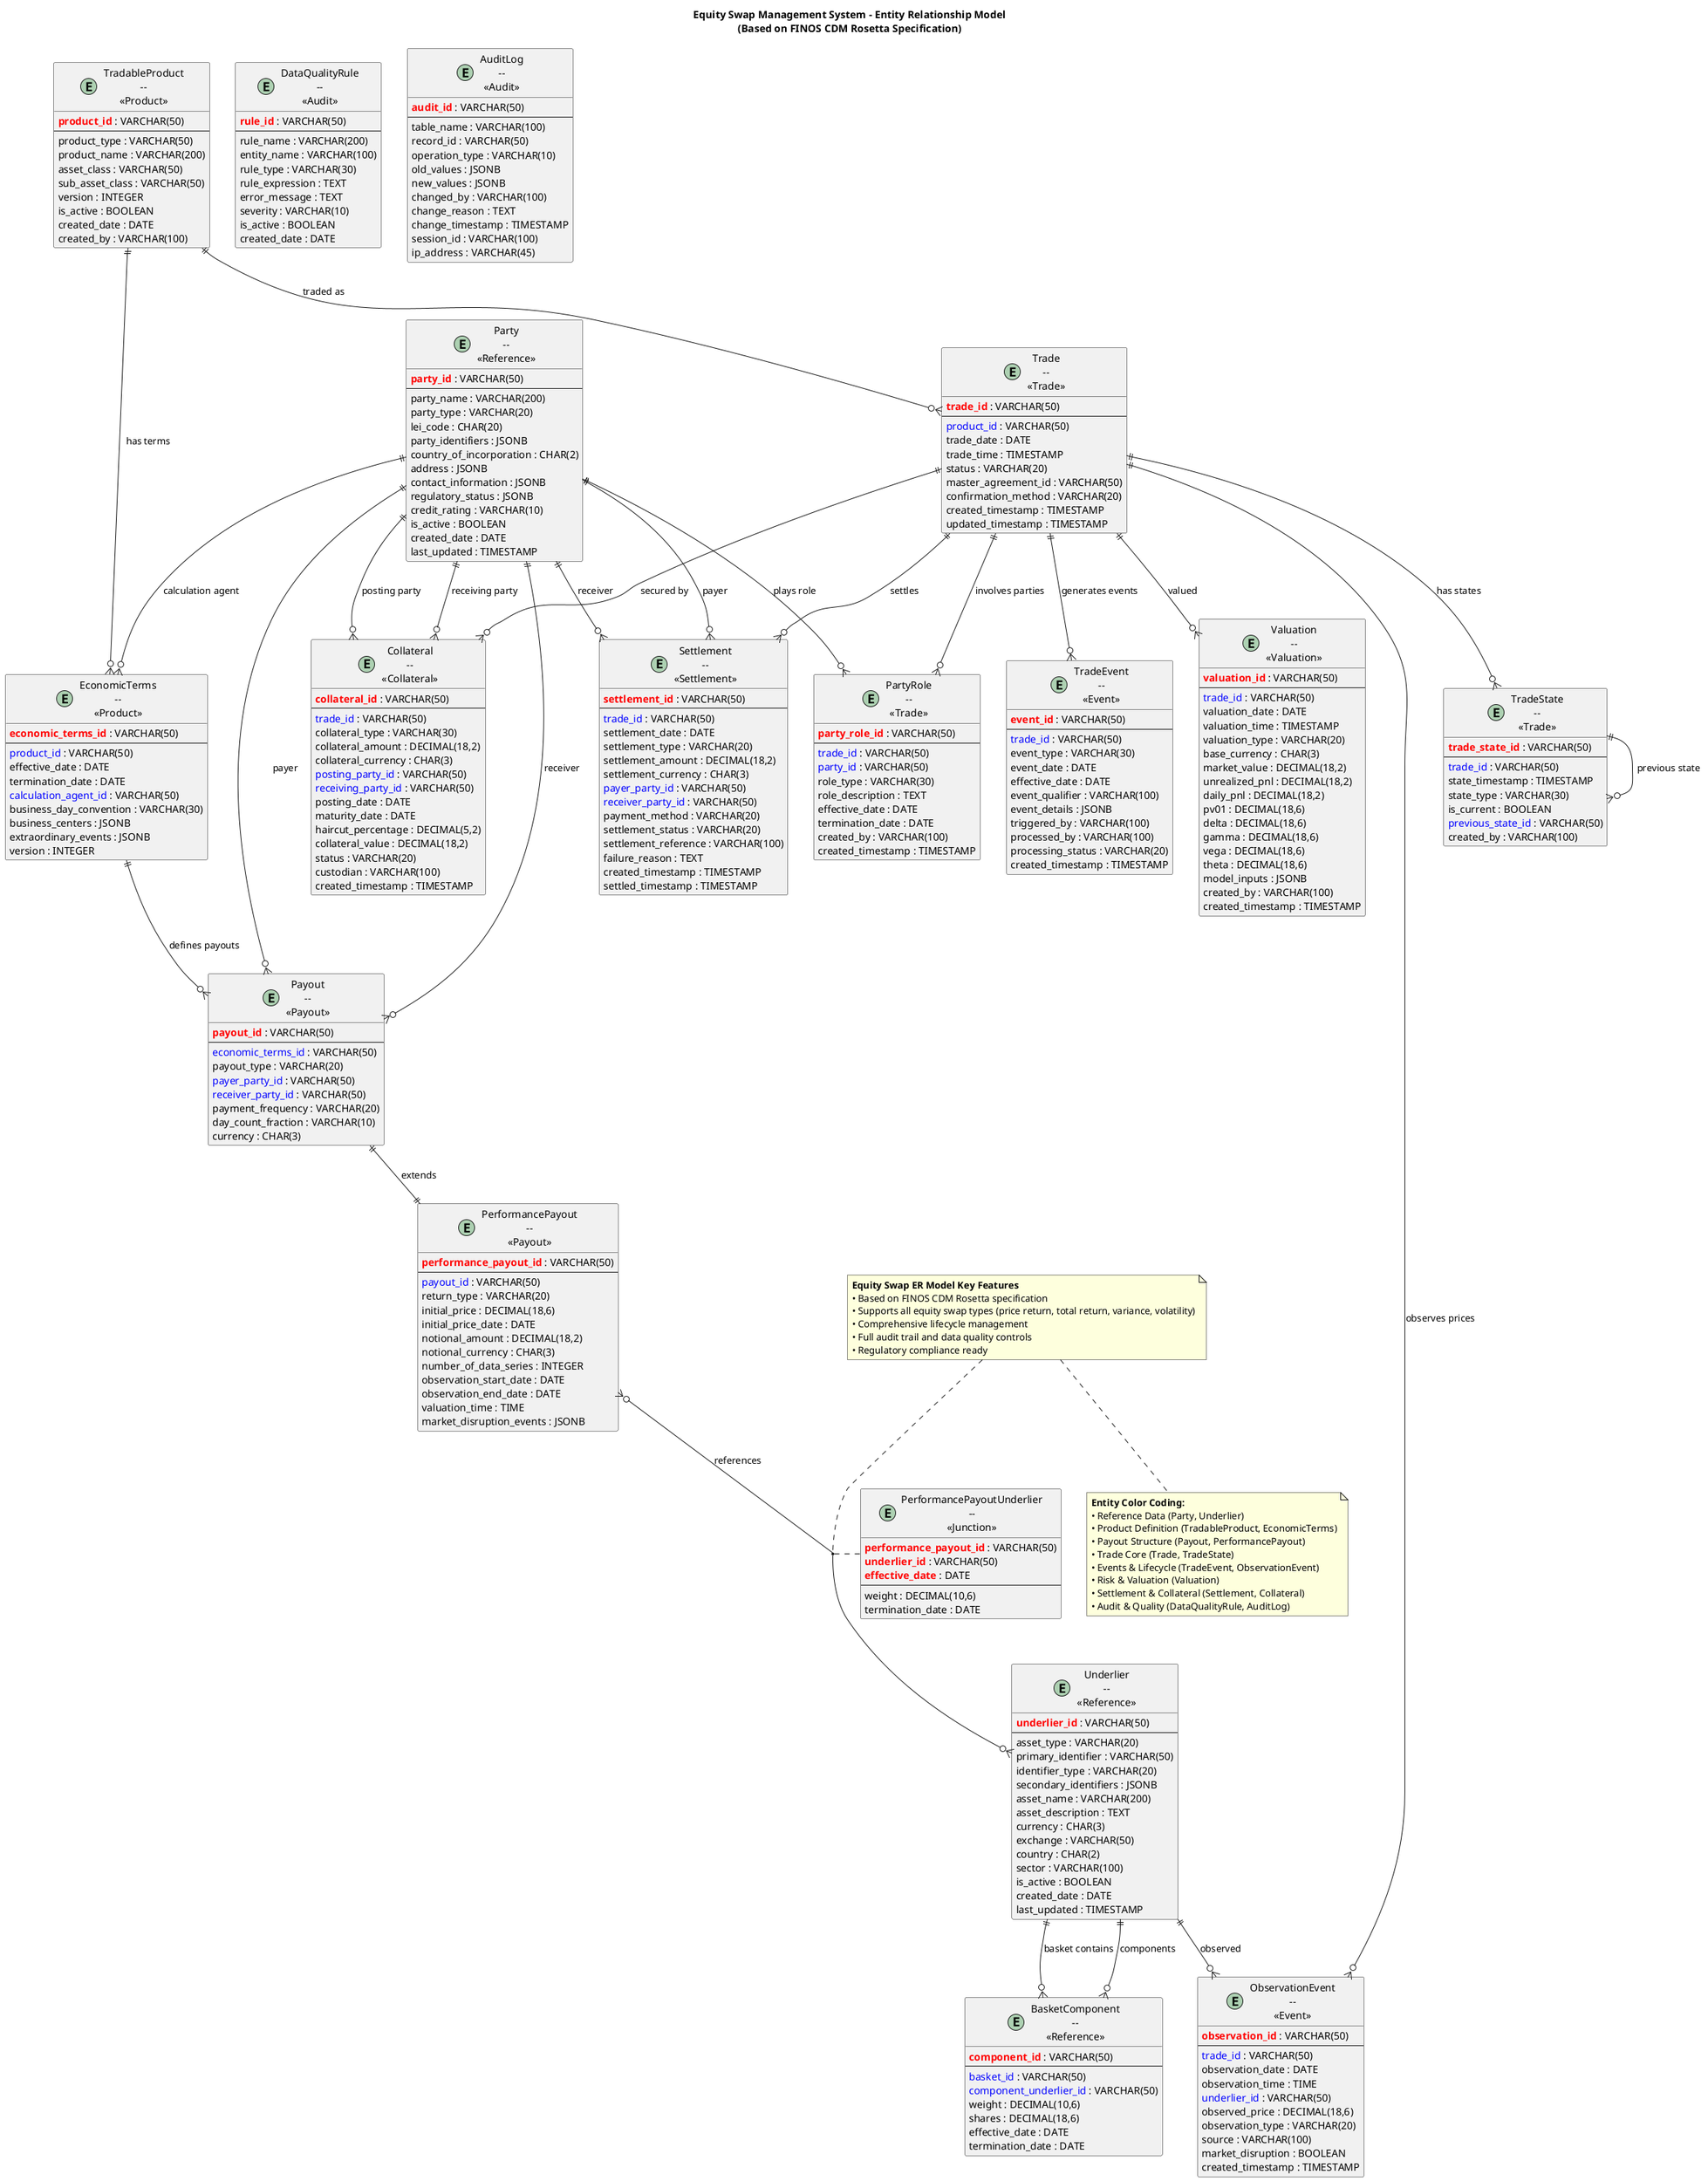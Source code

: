 @startuml Equity_Swap_ER_Diagram
!define ENTITY(name,type) entity name as "name\n--\n<<type>>"
!define PRIMARY_KEY(key) <b><color:red>key</color></b>
!define FOREIGN_KEY(key) <color:blue>key</color>

title Equity Swap Management System - Entity Relationship Model\n(Based on FINOS CDM Rosetta Specification)

' =============================================================================
' REFERENCE DATA ENTITIES
' =============================================================================

ENTITY(Party, Reference) {
  PRIMARY_KEY(party_id) : VARCHAR(50)
  --
  party_name : VARCHAR(200)
  party_type : VARCHAR(20)
  lei_code : CHAR(20)
  party_identifiers : JSONB
  country_of_incorporation : CHAR(2)
  address : JSONB
  contact_information : JSONB
  regulatory_status : JSONB
  credit_rating : VARCHAR(10)
  is_active : BOOLEAN
  created_date : DATE
  last_updated : TIMESTAMP
}

ENTITY(Underlier, Reference) {
  PRIMARY_KEY(underlier_id) : VARCHAR(50)
  --
  asset_type : VARCHAR(20)
  primary_identifier : VARCHAR(50)
  identifier_type : VARCHAR(20)
  secondary_identifiers : JSONB
  asset_name : VARCHAR(200)
  asset_description : TEXT
  currency : CHAR(3)
  exchange : VARCHAR(50)
  country : CHAR(2)
  sector : VARCHAR(100)
  is_active : BOOLEAN
  created_date : DATE
  last_updated : TIMESTAMP
}

ENTITY(BasketComponent, Reference) {
  PRIMARY_KEY(component_id) : VARCHAR(50)
  --
  FOREIGN_KEY(basket_id) : VARCHAR(50)
  FOREIGN_KEY(component_underlier_id) : VARCHAR(50)
  weight : DECIMAL(10,6)
  shares : DECIMAL(18,6)
  effective_date : DATE
  termination_date : DATE
}

' =============================================================================
' PRODUCT DEFINITION ENTITIES
' =============================================================================

ENTITY(TradableProduct, Product) {
  PRIMARY_KEY(product_id) : VARCHAR(50)
  --
  product_type : VARCHAR(50)
  product_name : VARCHAR(200)
  asset_class : VARCHAR(50)
  sub_asset_class : VARCHAR(50)
  version : INTEGER
  is_active : BOOLEAN
  created_date : DATE
  created_by : VARCHAR(100)
}

ENTITY(EconomicTerms, Product) {
  PRIMARY_KEY(economic_terms_id) : VARCHAR(50)
  --
  FOREIGN_KEY(product_id) : VARCHAR(50)
  effective_date : DATE
  termination_date : DATE
  FOREIGN_KEY(calculation_agent_id) : VARCHAR(50)
  business_day_convention : VARCHAR(30)
  business_centers : JSONB
  extraordinary_events : JSONB
  version : INTEGER
}

' =============================================================================
' PAYOUT STRUCTURE ENTITIES
' =============================================================================

ENTITY(Payout, Payout) {
  PRIMARY_KEY(payout_id) : VARCHAR(50)
  --
  FOREIGN_KEY(economic_terms_id) : VARCHAR(50)
  payout_type : VARCHAR(20)
  FOREIGN_KEY(payer_party_id) : VARCHAR(50)
  FOREIGN_KEY(receiver_party_id) : VARCHAR(50)
  payment_frequency : VARCHAR(20)
  day_count_fraction : VARCHAR(10)
  currency : CHAR(3)
}

ENTITY(PerformancePayout, Payout) {
  PRIMARY_KEY(performance_payout_id) : VARCHAR(50)
  --
  FOREIGN_KEY(payout_id) : VARCHAR(50)
  return_type : VARCHAR(20)
  initial_price : DECIMAL(18,6)
  initial_price_date : DATE
  notional_amount : DECIMAL(18,2)
  notional_currency : CHAR(3)
  number_of_data_series : INTEGER
  observation_start_date : DATE
  observation_end_date : DATE
  valuation_time : TIME
  market_disruption_events : JSONB
}

ENTITY(PerformancePayoutUnderlier, Junction) {
  PRIMARY_KEY(performance_payout_id) : VARCHAR(50)
  PRIMARY_KEY(underlier_id) : VARCHAR(50)
  PRIMARY_KEY(effective_date) : DATE
  --
  weight : DECIMAL(10,6)
  termination_date : DATE
}

' =============================================================================
' TRADE ENTITIES
' =============================================================================

ENTITY(Trade, Trade) {
  PRIMARY_KEY(trade_id) : VARCHAR(50)
  --
  FOREIGN_KEY(product_id) : VARCHAR(50)
  trade_date : DATE
  trade_time : TIMESTAMP
  status : VARCHAR(20)
  master_agreement_id : VARCHAR(50)
  confirmation_method : VARCHAR(20)
  created_timestamp : TIMESTAMP
  updated_timestamp : TIMESTAMP
}

ENTITY(TradeState, Trade) {
  PRIMARY_KEY(trade_state_id) : VARCHAR(50)
  --
  FOREIGN_KEY(trade_id) : VARCHAR(50)
  state_timestamp : TIMESTAMP
  state_type : VARCHAR(30)
  is_current : BOOLEAN
  FOREIGN_KEY(previous_state_id) : VARCHAR(50)
  created_by : VARCHAR(100)
}

ENTITY(PartyRole, Trade) {
  PRIMARY_KEY(party_role_id) : VARCHAR(50)
  --
  FOREIGN_KEY(trade_id) : VARCHAR(50)
  FOREIGN_KEY(party_id) : VARCHAR(50)
  role_type : VARCHAR(30)
  role_description : TEXT
  effective_date : DATE
  termination_date : DATE
  created_by : VARCHAR(100)
  created_timestamp : TIMESTAMP
}

' =============================================================================
' EVENT AND LIFECYCLE ENTITIES
' =============================================================================

ENTITY(TradeEvent, Event) {
  PRIMARY_KEY(event_id) : VARCHAR(50)
  --
  FOREIGN_KEY(trade_id) : VARCHAR(50)
  event_type : VARCHAR(30)
  event_date : DATE
  effective_date : DATE
  event_qualifier : VARCHAR(100)
  event_details : JSONB
  triggered_by : VARCHAR(100)
  processed_by : VARCHAR(100)
  processing_status : VARCHAR(20)
  created_timestamp : TIMESTAMP
}

ENTITY(ObservationEvent, Event) {
  PRIMARY_KEY(observation_id) : VARCHAR(50)
  --
  FOREIGN_KEY(trade_id) : VARCHAR(50)
  observation_date : DATE
  observation_time : TIME
  FOREIGN_KEY(underlier_id) : VARCHAR(50)
  observed_price : DECIMAL(18,6)
  observation_type : VARCHAR(20)
  source : VARCHAR(100)
  market_disruption : BOOLEAN
  created_timestamp : TIMESTAMP
}

' =============================================================================
' VALUATION AND RISK ENTITIES
' =============================================================================

ENTITY(Valuation, Valuation) {
  PRIMARY_KEY(valuation_id) : VARCHAR(50)
  --
  FOREIGN_KEY(trade_id) : VARCHAR(50)
  valuation_date : DATE
  valuation_time : TIMESTAMP
  valuation_type : VARCHAR(20)
  base_currency : CHAR(3)
  market_value : DECIMAL(18,2)
  unrealized_pnl : DECIMAL(18,2)
  daily_pnl : DECIMAL(18,2)
  pv01 : DECIMAL(18,6)
  delta : DECIMAL(18,6)
  gamma : DECIMAL(18,6)
  vega : DECIMAL(18,6)
  theta : DECIMAL(18,6)
  model_inputs : JSONB
  created_by : VARCHAR(100)
  created_timestamp : TIMESTAMP
}

' =============================================================================
' SETTLEMENT AND COLLATERAL ENTITIES
' =============================================================================

ENTITY(Settlement, Settlement) {
  PRIMARY_KEY(settlement_id) : VARCHAR(50)
  --
  FOREIGN_KEY(trade_id) : VARCHAR(50)
  settlement_date : DATE
  settlement_type : VARCHAR(20)
  settlement_amount : DECIMAL(18,2)
  settlement_currency : CHAR(3)
  FOREIGN_KEY(payer_party_id) : VARCHAR(50)
  FOREIGN_KEY(receiver_party_id) : VARCHAR(50)
  payment_method : VARCHAR(20)
  settlement_status : VARCHAR(20)
  settlement_reference : VARCHAR(100)
  failure_reason : TEXT
  created_timestamp : TIMESTAMP
  settled_timestamp : TIMESTAMP
}

ENTITY(Collateral, Collateral) {
  PRIMARY_KEY(collateral_id) : VARCHAR(50)
  --
  FOREIGN_KEY(trade_id) : VARCHAR(50)
  collateral_type : VARCHAR(30)
  collateral_amount : DECIMAL(18,2)
  collateral_currency : CHAR(3)
  FOREIGN_KEY(posting_party_id) : VARCHAR(50)
  FOREIGN_KEY(receiving_party_id) : VARCHAR(50)
  posting_date : DATE
  maturity_date : DATE
  haircut_percentage : DECIMAL(5,2)
  collateral_value : DECIMAL(18,2)
  status : VARCHAR(20)
  custodian : VARCHAR(100)
  created_timestamp : TIMESTAMP
}

' =============================================================================
' AUDIT AND DATA QUALITY ENTITIES
' =============================================================================

ENTITY(DataQualityRule, Audit) {
  PRIMARY_KEY(rule_id) : VARCHAR(50)
  --
  rule_name : VARCHAR(200)
  entity_name : VARCHAR(100)
  rule_type : VARCHAR(30)
  rule_expression : TEXT
  error_message : TEXT
  severity : VARCHAR(10)
  is_active : BOOLEAN
  created_date : DATE
}

ENTITY(AuditLog, Audit) {
  PRIMARY_KEY(audit_id) : VARCHAR(50)
  --
  table_name : VARCHAR(100)
  record_id : VARCHAR(50)
  operation_type : VARCHAR(10)
  old_values : JSONB
  new_values : JSONB
  changed_by : VARCHAR(100)
  change_reason : TEXT
  change_timestamp : TIMESTAMP
  session_id : VARCHAR(100)
  ip_address : VARCHAR(45)
}

' =============================================================================
' RELATIONSHIPS
' =============================================================================

' Reference Data Relationships
Underlier ||--o{ BasketComponent : "basket contains"
Underlier ||--o{ BasketComponent : "components"

' Product Relationships
TradableProduct ||--o{ EconomicTerms : "has terms"
EconomicTerms ||--o{ Payout : "defines payouts"
Payout ||--|| PerformancePayout : "extends"
PerformancePayout }o--o{ Underlier : "references"
(PerformancePayout, Underlier) .. PerformancePayoutUnderlier

' Party Relationships
Party ||--o{ EconomicTerms : "calculation agent"
Party ||--o{ Payout : "payer"
Party ||--o{ Payout : "receiver"
Party ||--o{ PartyRole : "plays role"

' Trade Relationships
TradableProduct ||--o{ Trade : "traded as"
Trade ||--o{ TradeState : "has states"
Trade ||--o{ PartyRole : "involves parties"
Trade ||--o{ TradeEvent : "generates events"
Trade ||--o{ ObservationEvent : "observes prices"
Trade ||--o{ Valuation : "valued"
Trade ||--o{ Settlement : "settles"
Trade ||--o{ Collateral : "secured by"

' Event Relationships
TradeState ||--o{ TradeState : "previous state"
Underlier ||--o{ ObservationEvent : "observed"

' Settlement and Collateral Relationships
Party ||--o{ Settlement : "payer"
Party ||--o{ Settlement : "receiver"
Party ||--o{ Collateral : "posting party"
Party ||--o{ Collateral : "receiving party"

' =============================================================================
' LEGEND AND NOTES
' =============================================================================

note top : **Equity Swap ER Model Key Features**\n• Based on FINOS CDM Rosetta specification\n• Supports all equity swap types (price return, total return, variance, volatility)\n• Comprehensive lifecycle management\n• Full audit trail and data quality controls\n• Regulatory compliance ready

note bottom : **Entity Color Coding:**\n• Reference Data (Party, Underlier)\n• Product Definition (TradableProduct, EconomicTerms)\n• Payout Structure (Payout, PerformancePayout)\n• Trade Core (Trade, TradeState)\n• Events & Lifecycle (TradeEvent, ObservationEvent)\n• Risk & Valuation (Valuation)\n• Settlement & Collateral (Settlement, Collateral)\n• Audit & Quality (DataQualityRule, AuditLog)

@enduml
